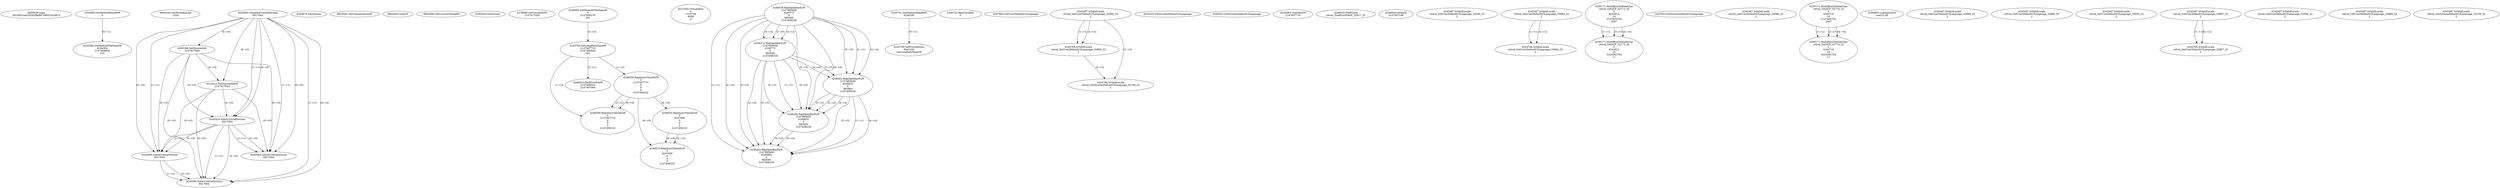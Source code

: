 // Global SCDG with merge call
digraph {
	0 [label="6850628.main
0016901ee5292d2f8e89799931d23873"]
	1 [label="4254480.GetModuleHandleW
0"]
	2 [label="6844434.SetThreadLocale
1024"]
	3 [label="4243965.InitializeCriticalSection
6917004"]
	4 [label="4243979.GetVersion
"]
	5 [label="4250188.GetSystemInfo
2147417660"]
	3 -> 5 [label="(0-->0)"]
	6 [label="6844540.GetCommandLineW
"]
	7 [label="4214413.GetStartupInfoW
2147417624"]
	3 -> 7 [label="(0-->0)"]
	5 -> 7 [label="(0-->0)"]
	8 [label="6844560.GetACP
"]
	9 [label="6844580.GetCurrentThreadId
"]
	10 [label="4250204.GetVersion
"]
	11 [label="4276690.GetVersionExW
2147417420"]
	12 [label="4243306.GetModuleFileNameW
4194304
2147408904
522"]
	1 -> 12 [label="(0-->1)"]
	13 [label="4248064.GetModuleFileNameW
0
2147408370
261"]
	14 [label="4215383.VirtualAlloc
0
1310704
4096
4"]
	15 [label="4246338.RegOpenKeyExW
2147483649
4246772
0
983065
2147408236"]
	16 [label="4245741.GetModuleHandleW
4246160"]
	17 [label="4245758.GetProcAddress
9441320
GetLongPathNameW"]
	16 -> 17 [label="(0-->1)"]
	18 [label="4245785.GetLongPathNameW
2147407710
2147406542
261"]
	13 -> 18 [label="(3-->3)"]
	19 [label="4246556.RegQueryValueExW
0
2147407710
0
0
0
2147408232"]
	18 -> 19 [label="(1-->2)"]
	20 [label="4246635.RegQueryValueExW
0
4247000
0
0
0
2147408232"]
	19 -> 20 [label="(6-->6)"]
	21 [label="4246722.RegCloseKey
0"]
	22 [label="4247883.GetUserDefaultUILanguage
"]
	23 [label="4245418.EnterCriticalSection
6917004"]
	3 -> 23 [label="(1-->1)"]
	3 -> 23 [label="(0-->0)"]
	5 -> 23 [label="(0-->0)"]
	7 -> 23 [label="(0-->0)"]
	24 [label="4245469.LeaveCriticalSection
6917004"]
	3 -> 24 [label="(1-->1)"]
	23 -> 24 [label="(1-->1)"]
	3 -> 24 [label="(0-->0)"]
	5 -> 24 [label="(0-->0)"]
	7 -> 24 [label="(0-->0)"]
	23 -> 24 [label="(0-->0)"]
	25 [label="4245487.IsValidLocale
retval_GetUserDefaultUILanguage_32892_32
2"]
	26 [label="4244766.IsValidLocale
retval_GetUserDefaultUILanguage_32892_32
2"]
	25 -> 26 [label="(1-->1)"]
	25 -> 26 [label="(2-->2)"]
	27 [label="4245525.GetSystemDefaultUILanguage
"]
	28 [label="4245552.GetSystemDefaultUILanguage
"]
	29 [label="4244766.IsValidLocale
retval_GetSystemDefaultUILanguage_33748_32
2"]
	25 -> 29 [label="(2-->2)"]
	26 -> 29 [label="(2-->2)"]
	30 [label="4245580.EnterCriticalSection
6917004"]
	3 -> 30 [label="(1-->1)"]
	23 -> 30 [label="(1-->1)"]
	24 -> 30 [label="(1-->1)"]
	3 -> 30 [label="(0-->0)"]
	5 -> 30 [label="(0-->0)"]
	7 -> 30 [label="(0-->0)"]
	23 -> 30 [label="(0-->0)"]
	24 -> 30 [label="(0-->0)"]
	31 [label="4246372.RegOpenKeyExW
2147483650
4246772
0
983065
2147408236"]
	15 -> 31 [label="(2-->2)"]
	15 -> 31 [label="(4-->4)"]
	15 -> 31 [label="(5-->5)"]
	32 [label="4245683.CharNextW
2147407716"]
	33 [label="4246014.FindFirstFileW
2147406542
2147407064"]
	18 -> 33 [label="(2-->1)"]
	34 [label="4246032.FindClose
retval_FindFirstFileW_32917_32"]
	35 [label="4246044.lstrlenW
2147407108"]
	36 [label="4246599.RegQueryValueExW
0
2147407710
0
0
0
2147408232"]
	18 -> 36 [label="(1-->2)"]
	19 -> 36 [label="(2-->2)"]
	19 -> 36 [label="(6-->6)"]
	37 [label="4245487.IsValidLocale
retval_GetUserDefaultUILanguage_33540_32
2"]
	38 [label="4245487.IsValidLocale
retval_GetUserDefaultUILanguage_33064_32
2"]
	39 [label="4250171.MultiByteToWideChar
retval_GetACP_32773_32
0
4243812
10
2147403704
2047"]
	40 [label="4250171.MultiByteToWideChar
retval_GetACP_32773_32
0
4243812
10
3224282764
11"]
	39 -> 40 [label="(1-->1)"]
	39 -> 40 [label="(3-->3)"]
	39 -> 40 [label="(4-->4)"]
	41 [label="4245454.LeaveCriticalSection
6917004"]
	3 -> 41 [label="(1-->1)"]
	23 -> 41 [label="(1-->1)"]
	3 -> 41 [label="(0-->0)"]
	5 -> 41 [label="(0-->0)"]
	7 -> 41 [label="(0-->0)"]
	23 -> 41 [label="(0-->0)"]
	42 [label="4247923.GetSystemDefaultUILanguage
"]
	43 [label="4246676.RegQueryValueExW
0
4247000
0
0
0
2147408232"]
	20 -> 43 [label="(2-->2)"]
	19 -> 43 [label="(6-->6)"]
	20 -> 43 [label="(6-->6)"]
	44 [label="4245487.IsValidLocale
retval_GetUserDefaultUILanguage_33080_32
2"]
	45 [label="4250171.MultiByteToWideChar
retval_GetACP_32774_32
0
4243716
10
2147403704
2047"]
	46 [label="4250171.MultiByteToWideChar
retval_GetACP_32774_32
0
4243716
10
3224282764
11"]
	45 -> 46 [label="(1-->1)"]
	45 -> 46 [label="(3-->3)"]
	45 -> 46 [label="(4-->4)"]
	47 [label="4254893.LoadLibraryA
user32.dll"]
	48 [label="4246402.RegOpenKeyExW
2147483649
4246832
0
983065
2147408236"]
	15 -> 48 [label="(1-->1)"]
	15 -> 48 [label="(4-->4)"]
	31 -> 48 [label="(4-->4)"]
	15 -> 48 [label="(5-->5)"]
	31 -> 48 [label="(5-->5)"]
	49 [label="4245487.IsValidLocale
retval_GetUserDefaultUILanguage_32868_32
2"]
	50 [label="4246432.RegOpenKeyExW
2147483650
4246832
0
983065
2147408236"]
	31 -> 50 [label="(1-->1)"]
	48 -> 50 [label="(2-->2)"]
	15 -> 50 [label="(4-->4)"]
	31 -> 50 [label="(4-->4)"]
	48 -> 50 [label="(4-->4)"]
	15 -> 50 [label="(5-->5)"]
	31 -> 50 [label="(5-->5)"]
	48 -> 50 [label="(5-->5)"]
	51 [label="4246462.RegOpenKeyExW
2147483649
4246884
0
983065
2147408236"]
	15 -> 51 [label="(1-->1)"]
	48 -> 51 [label="(1-->1)"]
	15 -> 51 [label="(4-->4)"]
	31 -> 51 [label="(4-->4)"]
	48 -> 51 [label="(4-->4)"]
	50 -> 51 [label="(4-->4)"]
	15 -> 51 [label="(5-->5)"]
	31 -> 51 [label="(5-->5)"]
	48 -> 51 [label="(5-->5)"]
	50 -> 51 [label="(5-->5)"]
	52 [label="4245487.IsValidLocale
retval_GetUserDefaultUILanguage_32895_32
2"]
	53 [label="4245487.IsValidLocale
retval_GetUserDefaultUILanguage_32955_32
2"]
	54 [label="4245487.IsValidLocale
retval_GetUserDefaultUILanguage_32867_32
2"]
	55 [label="4245487.IsValidLocale
retval_GetUserDefaultUILanguage_33054_32
2"]
	56 [label="4245487.IsValidLocale
retval_GetUserDefaultUILanguage_32964_32
2"]
	57 [label="4244766.IsValidLocale
retval_GetUserDefaultUILanguage_33064_32
2"]
	38 -> 57 [label="(1-->1)"]
	38 -> 57 [label="(2-->2)"]
	58 [label="4245487.IsValidLocale
retval_GetSystemDefaultUILanguage_33139_32
2"]
	59 [label="4244766.IsValidLocale
retval_GetUserDefaultUILanguage_32867_32
2"]
	54 -> 59 [label="(1-->1)"]
	54 -> 59 [label="(2-->2)"]
}
